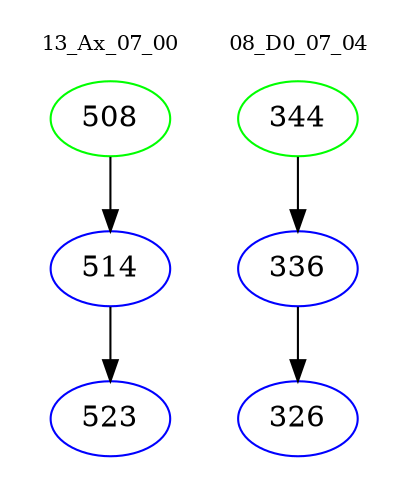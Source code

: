 digraph{
subgraph cluster_0 {
color = white
label = "13_Ax_07_00";
fontsize=10;
T0_508 [label="508", color="green"]
T0_508 -> T0_514 [color="black"]
T0_514 [label="514", color="blue"]
T0_514 -> T0_523 [color="black"]
T0_523 [label="523", color="blue"]
}
subgraph cluster_1 {
color = white
label = "08_D0_07_04";
fontsize=10;
T1_344 [label="344", color="green"]
T1_344 -> T1_336 [color="black"]
T1_336 [label="336", color="blue"]
T1_336 -> T1_326 [color="black"]
T1_326 [label="326", color="blue"]
}
}

